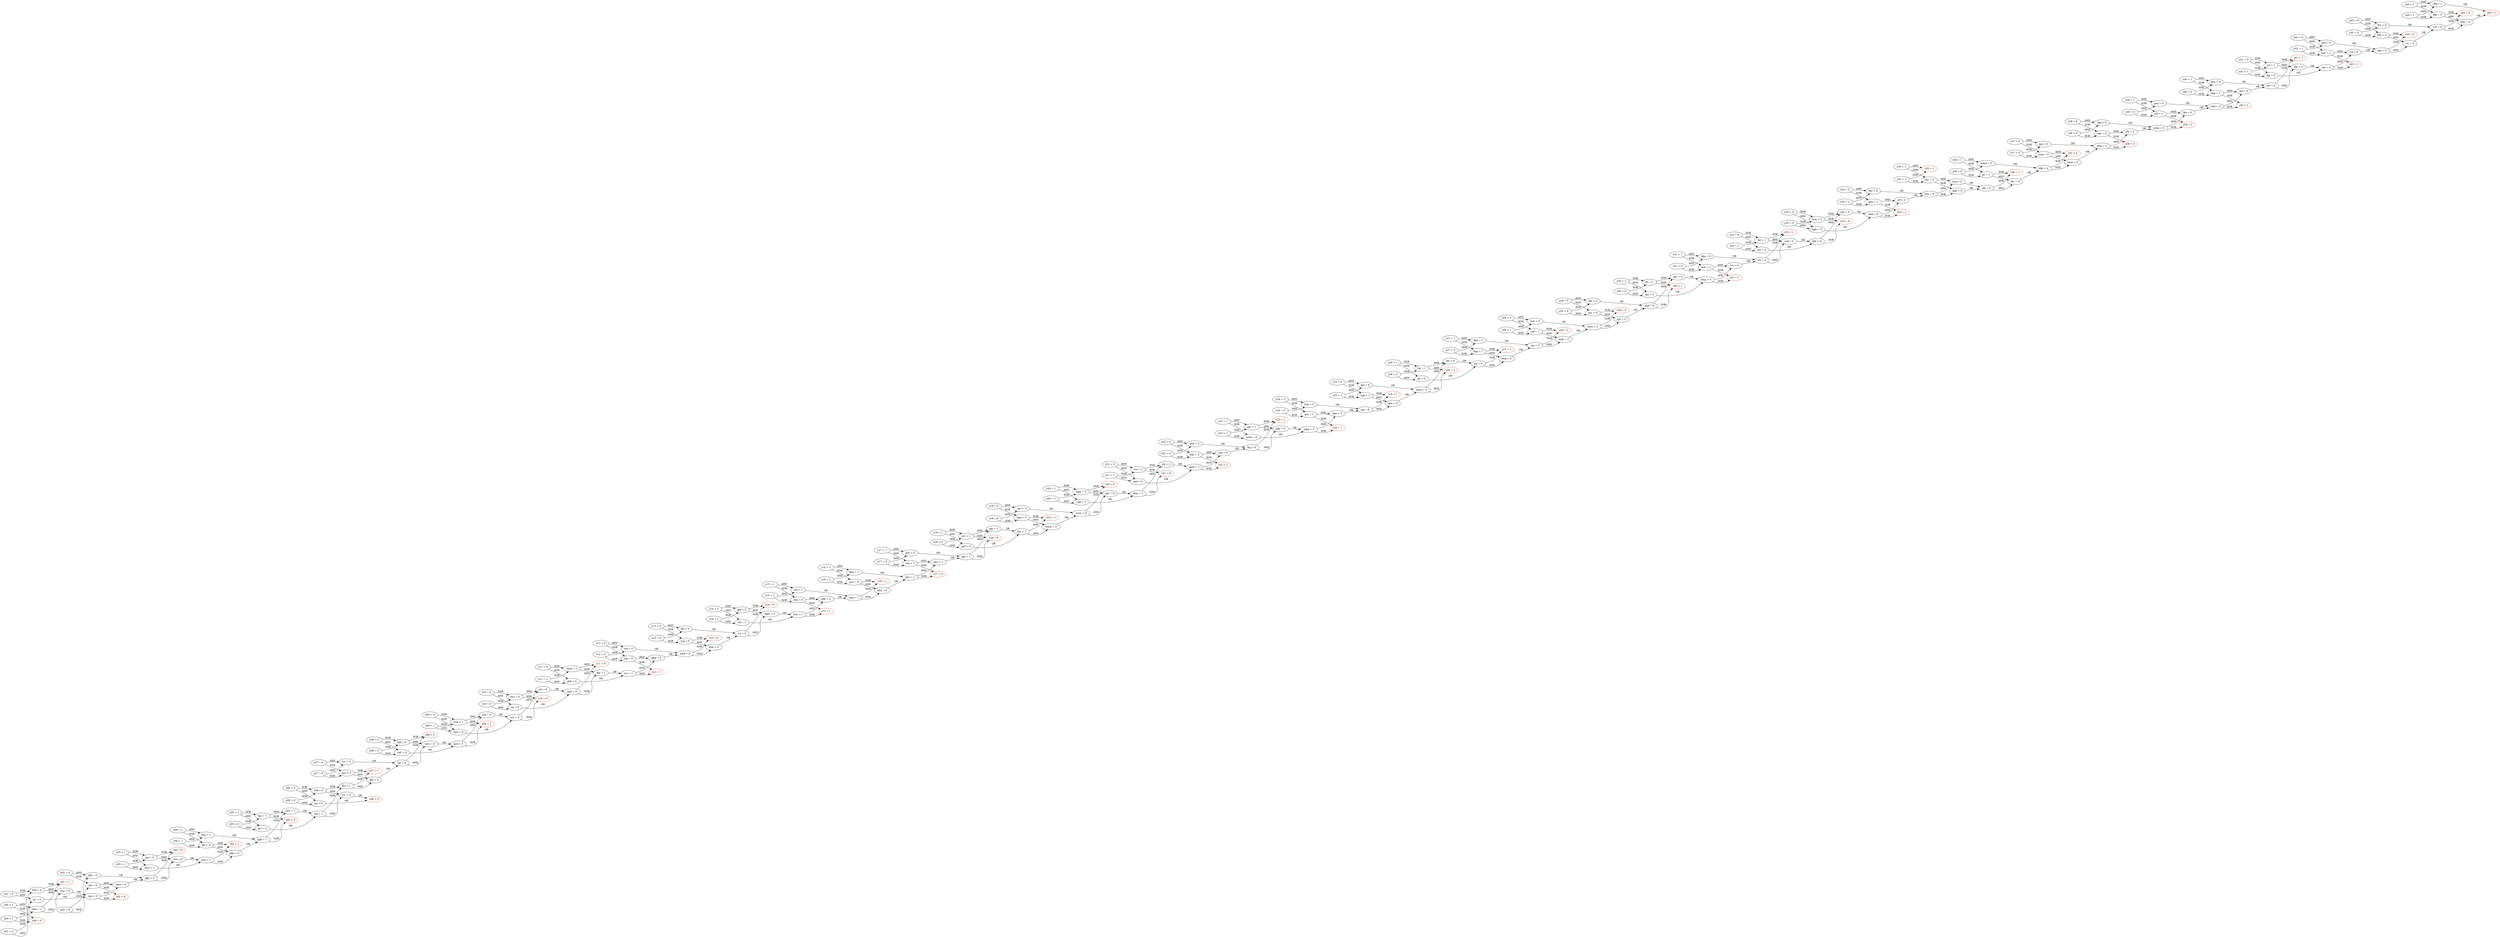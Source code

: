 digraph LogicCircuit {
  rankdir=LR;
  z03 [label="z03 = 0", color=red];
  z07 [label="z07 = 1", color=red];
  dgv [label="dgv = 0", color=black];
  wrp [label="wrp = 0", color=black];
  gnk [label="gnk = 0", color=black];
  rtq [label="rtq = 1", color=black];
  tsr [label="tsr = 0", color=black];
  z20 [label="z20 = 0", color=red];
  z23 [label="z23 = 1", color=red];
  mmd [label="mmd = 0", color=black];
  mbg [label="mbg = 0", color=black];
  cnw [label="cnw = 0", color=black];
  qrh [label="qrh = 1", color=black];
  z44 [label="z44 = 0", color=red];
  z41 [label="z41 = 1", color=red];
  z08 [label="z08 = 0", color=red];
  prq [label="prq = 0", color=black];
  vnb [label="vnb = 0", color=black];
  wgc [label="wgc = 1", color=black];
  vms [label="vms = 0", color=black];
  nrv [label="nrv = 1", color=black];
  pns [label="pns = 0", color=black];
  qpp [label="qpp = 0", color=black];
  hfd [label="hfd = 0", color=black];
  z25 [label="z25 = 1", color=red];
  rvj [label="rvj = 0", color=black];
  mtb [label="mtb = 0", color=black];
  jdd [label="jdd = 0", color=black];
  scp [label="scp = 1", color=black];
  z32 [label="z32 = 1", color=red];
  kjh [label="kjh = 1", color=black];
  z43 [label="z43 = 0", color=red];
  fpf [label="fpf = 0", color=black];
  wvp [label="wvp = 1", color=black];
  scq [label="scq = 0", color=black];
  pws [label="pws = 1", color=black];
  z37 [label="z37 = 0", color=red];
  pck [label="pck = 0", color=black];
  dhb [label="dhb = 0", color=black];
  pdp [label="pdp = 0", color=black];
  z05 [label="z05 = 0", color=red];
  tgc [label="tgc = 1", color=black];
  ghf [label="ghf = 0", color=black];
  rmm [label="rmm = 0", color=black];
  nmm [label="nmm = 1", color=black];
  qwd [label="qwd = 0", color=black];
  qkm [label="qkm = 0", color=black];
  rmd [label="rmd = 0", color=black];
  jrh [label="jrh = 0", color=black];
  cgn [label="cgn = 0", color=black];
  sdm [label="sdm = 0", color=black];
  rfb [label="rfb = 0", color=black];
  hsn [label="hsn = 0", color=black];
  z01 [label="z01 = 1", color=red];
  rdm [label="rdm = 1", color=black];
  bck [label="bck = 0", color=black];
  npc [label="npc = 0", color=black];
  gjb [label="gjb = 1", color=black];
  gnf [label="gnf = 0", color=black];
  cgr [label="cgr = 0", color=black];
  dtm [label="dtm = 1", color=black];
  qch [label="qch = 0", color=black];
  gwf [label="gwf = 0", color=black];
  z00 [label="z00 = 0", color=red];
  bvg [label="bvg = 0", color=black];
  hqk [label="hqk = 0", color=black];
  z29 [label="z29 = 0", color=red];
  jqs [label="jqs = 0", color=black];
  tpb [label="tpb = 0", color=black];
  z14 [label="z14 = 0", color=red];
  z16 [label="z16 = 1", color=red];
  z35 [label="z35 = 1", color=red];
  qjh [label="qjh = 0", color=black];
  z36 [label="z36 = 1", color=red];
  cfp [label="cfp = 0", color=black];
  jjs [label="jjs = 1", color=black];
  grc [label="grc = 0", color=black];
  z22 [label="z22 = 1", color=red];
  fhv [label="fhv = 0", color=black];
  jvt [label="jvt = 1", color=black];
  tbj [label="tbj = 1", color=black];
  ptv [label="ptv = 0", color=black];
  z38 [label="z38 = 0", color=red];
  mqt [label="mqt = 0", color=black];
  ftr [label="ftr = 1", color=black];
  ggt [label="ggt = 1", color=black];
  fjp [label="fjp = 0", color=black];
  z15 [label="z15 = 1", color=red];
  y32 [label="y32 = 0", color=black];
  fhc [label="fhc = 1", color=black];
  wvn [label="wvn = 0", color=black];
  y23 [label="y23 = 1", color=black];
  cjr [label="cjr = 0", color=black];
  hrf [label="hrf = 1", color=black];
  cff [label="cff = 0", color=black];
  y21 [label="y21 = 0", color=black];
  qhr [label="qhr = 0", color=black];
  rqt [label="rqt = 1", color=black];
  y19 [label="y19 = 0", color=black];
  sjd [label="sjd = 0", color=black];
  x02 [label="x02 = 0", color=black];
  krr [label="krr = 0", color=black];
  z28 [label="z28 = 1", color=red];
  rmf [label="rmf = 0", color=black];
  rnc [label="rnc = 0", color=black];
  crn [label="crn = 1", color=black];
  y20 [label="y20 = 1", color=black];
  y15 [label="y15 = 1", color=black];
  bmp [label="bmp = 0", color=black];
  cmv [label="cmv = 1", color=black];
  z04 [label="z04 = 1", color=red];
  bhv [label="bhv = 0", color=black];
  qfr [label="qfr = 0", color=black];
  y24 [label="y24 = 1", color=black];
  y17 [label="y17 = 1", color=black];
  y18 [label="y18 = 1", color=black];
  y16 [label="y16 = 1", color=black];
  z33 [label="z33 = 0", color=red];
  dsn [label="dsn = 0", color=black];
  y06 [label="y06 = 0", color=black];
  cdk [label="cdk = 1", color=black];
  z17 [label="z17 = 0", color=red];
  x26 [label="x26 = 1", color=black];
  y26 [label="y26 = 0", color=black];
  y00 [label="y00 = 1", color=black];
  z13 [label="z13 = 0", color=red];
  z30 [label="z30 = 1", color=red];
  kgm [label="kgm = 0", color=black];
  y25 [label="y25 = 0", color=black];
  ggp [label="ggp = 0", color=black];
  kwj [label="kwj = 0", color=black];
  z11 [label="z11 = 0", color=red];
  x04 [label="x04 = 1", color=black];
  rpn [label="rpn = 0", color=black];
  x40 [label="x40 = 1", color=black];
  x39 [label="x39 = 1", color=black];
  y03 [label="y03 = 1", color=black];
  tvs [label="tvs = 1", color=black];
  vjh [label="vjh = 0", color=black];
  x42 [label="x42 = 0", color=black];
  vgk [label="vgk = 1", color=black];
  y05 [label="y05 = 1", color=black];
  x36 [label="x36 = 1", color=black];
  y35 [label="y35 = 1", color=black];
  dbr [label="dbr = 0", color=black];
  x38 [label="x38 = 0", color=black];
  x37 [label="x37 = 0", color=black];
  y41 [label="y41 = 0", color=black];
  mwh [label="mwh = 0", color=black];
  y22 [label="y22 = 0", color=black];
  dtr [label="dtr = 0", color=black];
  y11 [label="y11 = 0", color=black];
  y02 [label="y02 = 0", color=black];
  ppm [label="ppm = 1", color=black];
  x03 [label="x03 = 1", color=black];
  wpp [label="wpp = 0", color=black];
  y31 [label="y31 = 1", color=black];
  ghk [label="ghk = 0", color=black];
  x11 [label="x11 = 1", color=black];
  x10 [label="x10 = 0", color=black];
  x21 [label="x21 = 1", color=black];
  x09 [label="x09 = 0", color=black];
  hmp [label="hmp = 0", color=black];
  vsv [label="vsv = 0", color=black];
  tmp [label="tmp = 1", color=black];
  x18 [label="x18 = 0", color=black];
  y01 [label="y01 = 0", color=black];
  y14 [label="y14 = 1", color=black];
  x43 [label="x43 = 0", color=black];
  vcd [label="vcd = 0", color=black];
  rgq [label="rgq = 0", color=black];
  x00 [label="x00 = 1", color=black];
  y09 [label="y09 = 1", color=black];
  x05 [label="x05 = 0", color=black];
  gdb [label="gdb = 1", color=black];
  x19 [label="x19 = 0", color=black];
  y13 [label="y13 = 0", color=black];
  wfs [label="wfs = 0", color=black];
  y40 [label="y40 = 0", color=black];
  z24 [label="z24 = 1", color=red];
  x13 [label="x13 = 0", color=black];
  vrf [label="vrf = 0", color=black];
  vvs [label="vvs = 0", color=black];
  gsd [label="gsd = 0", color=black];
  qnd [label="qnd = 0", color=black];
  x24 [label="x24 = 0", color=black];
  y27 [label="y27 = 1", color=black];
  x15 [label="x15 = 1", color=black];
  x34 [label="x34 = 0", color=black];
  y30 [label="y30 = 1", color=black];
  x30 [label="x30 = 0", color=black];
  hwc [label="hwc = 0", color=black];
  x29 [label="x29 = 0", color=black];
  kvq [label="kvq = 0", color=black];
  x06 [label="x06 = 0", color=black];
  fhf [label="fhf = 1", color=black];
  mbr [label="mbr = 1", color=black];
  x33 [label="x33 = 0", color=black];
  z09 [label="z09 = 1", color=red];
  x23 [label="x23 = 1", color=black];
  whw [label="whw = 0", color=black];
  y36 [label="y36 = 0", color=black];
  ctf [label="ctf = 1", color=black];
  x16 [label="x16 = 1", color=black];
  y07 [label="y07 = 0", color=black];
  z18 [label="z18 = 0", color=red];
  spr [label="spr = 0", color=black];
  jtr [label="jtr = 0", color=black];
  x27 [label="x27 = 0", color=black];
  x01 [label="x01 = 0", color=black];
  hkj [label="hkj = 0", color=black];
  z19 [label="z19 = 1", color=red];
  z27 [label="z27 = 1", color=red];
  x17 [label="x17 = 0", color=black];
  prg [label="prg = 0", color=black];
  x12 [label="x12 = 0", color=black];
  x22 [label="x22 = 0", color=black];
  y04 [label="y04 = 1", color=black];
  x32 [label="x32 = 1", color=black];
  dbk [label="dbk = 0", color=black];
  x14 [label="x14 = 1", color=black];
  x20 [label="x20 = 1", color=black];
  rgt [label="rgt = 0", color=black];
  z06 [label="z06 = 0", color=red];
  x07 [label="x07 = 0", color=black];
  x28 [label="x28 = 0", color=black];
  z12 [label="z12 = 1", color=red];
  x25 [label="x25 = 1", color=black];
  x31 [label="x31 = 0", color=black];
  x35 [label="x35 = 1", color=black];
  rpv [label="rpv = 1", color=black];
  y33 [label="y33 = 0", color=black];
  y42 [label="y42 = 1", color=black];
  y43 [label="y43 = 0", color=black];
  y12 [label="y12 = 0", color=black];
  y37 [label="y37 = 0", color=black];
  vkd [label="vkd = 0", color=black];
  y38 [label="y38 = 0", color=black];
  z10 [label="z10 = 0", color=red];
  y39 [label="y39 = 0", color=black];
  y44 [label="y44 = 1", color=black];
  ktm [label="ktm = 0", color=black];
  z26 [label="z26 = 1", color=red];
  nmv [label="nmv = 1", color=black];
  x44 [label="x44 = 1", color=black];
  cwj [label="cwj = 1", color=black];
  pvg [label="pvg = 1", color=black];
  tcd [label="tcd = 0", color=black];
  ftw [label="ftw = 0", color=black];
  rvd [label="rvd = 0", color=black];
  mph [label="mph = 0", color=black];
  rkj [label="rkj = 1", color=black];
  y34 [label="y34 = 1", color=black];
  bmn [label="bmn = 0", color=black];
  z21 [label="z21 = 0", color=red];
  ckv [label="ckv = 0", color=black];
  fkr [label="fkr = 0", color=black];
  qns [label="qns = 0", color=black];
  trb [label="trb = 0", color=black];
  kkq [label="kkq = 0", color=black];
  wbd [label="wbd = 0", color=black];
  dgm [label="dgm = 0", color=black];
  sfq [label="sfq = 0", color=black];
  kvn [label="kvn = 1", color=black];
  phq [label="phq = 0", color=black];
  btb [label="btb = 0", color=black];
  y08 [label="y08 = 0", color=black];
  kbq [label="kbq = 1", color=black];
  gvs [label="gvs = 1", color=black];
  sqv [label="sqv = 0", color=black];
  wmm [label="wmm = 0", color=black];
  mwn [label="mwn = 0", color=black];
  fsb [label="fsb = 0", color=black];
  y10 [label="y10 = 0", color=black];
  pvn [label="pvn = 0", color=black];
  y28 [label="y28 = 1", color=black];
  htt [label="htt = 0", color=black];
  dfp [label="dfp = 0", color=black];
  fsh [label="fsh = 0", color=black];
  dds [label="dds = 0", color=black];
  jkn [label="jkn = 0", color=black];
  shn [label="shn = 0", color=black];
  vgd [label="vgd = 1", color=black];
  rnj [label="rnj = 0", color=black];
  msm [label="msm = 0", color=black];
  mks [label="mks = 0", color=black];
  kgg [label="kgg = 1", color=black];
  z40 [label="z40 = 1", color=red];
  nkh [label="nkh = 0", color=black];
  ftg [label="ftg = 0", color=black];
  z45 [label="z45 = 1", color=red];
  dnq [label="dnq = 0", color=black];
  sjq [label="sjq = 0", color=black];
  z42 [label="z42 = 1", color=red];
  bcb [label="bcb = 1", color=black];
  jnt [label="jnt = 0", color=black];
  dgb [label="dgb = 0", color=black];
  qhj [label="qhj = 1", color=black];
  z31 [label="z31 = 1", color=red];
  hgv [label="hgv = 1", color=black];
  mwg [label="mwg = 0", color=black];
  x08 [label="x08 = 0", color=black];
  z39 [label="z39 = 1", color=red];
  y29 [label="y29 = 0", color=black];
  bwq [label="bwq = 0", color=black];
  cvj [label="cvj = 0", color=black];
  hkg [label="hkg = 1", color=black];
  z02 [label="z02 = 0", color=red];
  jrg [label="jrg = 0", color=black];
  x41 [label="x41 = 1", color=black];
  z34 [label="z34 = 1", color=red];
  kfb [label="kfb = 0", color=black];
  y44 -> dfp [label="XOR"];
  x44 -> dfp [label="XOR"];
  shn -> pvg [label="OR"];
  nmv -> pvg [label="OR"];
  hgv -> vrf [label="AND"];
  ckv -> vrf [label="AND"];
  rpn -> bmn [label="AND"];
  vjh -> bmn [label="AND"];
  fkr -> ggp [label="AND"];
  pvg -> ggp [label="AND"];
  fhf -> vcd [label="AND"];
  trb -> vcd [label="AND"];
  kkq -> trb [label="OR"];
  vvs -> trb [label="OR"];
  dgm -> kvn [label="OR"];
  ctf -> kvn [label="OR"];
  phq -> gvs [label="OR"];
  kbq -> gvs [label="OR"];
  sqv -> mwn [label="OR"];
  wmm -> mwn [label="OR"];
  y08 -> rmf [label="AND"];
  x08 -> rmf [label="AND"];
  ktm -> htt [label="OR"];
  fsb -> htt [label="OR"];
  x14 -> ctf [label="AND"];
  y14 -> ctf [label="AND"];
  y20 -> kgm [label="XOR"];
  x20 -> kgm [label="XOR"];
  vcd -> btb [label="OR"];
  fsh -> btb [label="OR"];
  x22 -> dds [label="XOR"];
  y22 -> dds [label="XOR"];
  y17 -> cwj [label="XOR"];
  x17 -> cwj [label="XOR"];
  y34 -> mbr [label="XOR"];
  x34 -> mbr [label="XOR"];
  y20 -> vgd [label="AND"];
  x20 -> vgd [label="AND"];
  mks -> z45 [label="OR"];
  cdk -> z45 [label="OR"];
  x33 -> dgb [label="AND"];
  y33 -> dgb [label="AND"];
  ckv -> z42 [label="XOR"];
  hgv -> z42 [label="XOR"];
  bmp -> z31 [label="XOR"];
  bcb -> z31 [label="XOR"];
  mwg -> z39 [label="XOR"];
  hrf -> z39 [label="XOR"];
  y33 -> kvq [label="XOR"];
  x33 -> kvq [label="XOR"];
  cvj -> rvd [label="OR"];
  ftw -> rvd [label="OR"];
  hrf -> jkn [label="AND"];
  mwg -> jkn [label="AND"];
  y32 -> fhf [label="XOR"];
  x32 -> fhf [label="XOR"];
  rkj -> ppm [label="OR"];
  gsd -> ppm [label="OR"];
  y40 -> hkg [label="XOR"];
  x40 -> hkg [label="XOR"];
  vjh -> z02 [label="XOR"];
  rpn -> z02 [label="XOR"];
  kgg -> bwq [label="AND"];
  jrg -> bwq [label="AND"];
  y22 -> qnd [label="AND"];
  x22 -> qnd [label="AND"];
  dnq -> z19 [label="XOR"];
  rpv -> z19 [label="XOR"];
  ghk -> crn [label="OR"];
  qhj -> crn [label="OR"];
  cwj -> z17 [label="XOR"];
  gvs -> z17 [label="XOR"];
  x35 -> bhv [label="XOR"];
  y35 -> bhv [label="XOR"];
  y39 -> hrf [label="XOR"];
  x39 -> hrf [label="XOR"];
  mbr -> z34 [label="XOR"];
  wbd -> z34 [label="XOR"];
  kfb -> cvj [label="AND"];
  nkh -> cvj [label="AND"];
  pvn -> phq [label="AND"];
  tmp -> phq [label="AND"];
  kvn -> z15 [label="XOR"];
  prg -> z15 [label="XOR"];
  dtr -> jrg [label="OR"];
  jtr -> jrg [label="OR"];
  vsv -> z06 [label="OR"];
  jnt -> z06 [label="OR"];
  hkj -> ckv [label="OR"];
  fjp -> ckv [label="OR"];
  y23 -> ggt [label="AND"];
  x23 -> ggt [label="AND"];
  dfp -> mks [label="AND"];
  rvd -> mks [label="AND"];
  ftr -> z30 [label="XOR"];
  mqt -> z30 [label="XOR"];
  y05 -> ptv [label="AND"];
  x05 -> ptv [label="AND"];
  y26 -> tbj [label="XOR"];
  x26 -> tbj [label="XOR"];
  y34 -> fhv [label="AND"];
  x34 -> fhv [label="AND"];
  x28 -> rqt [label="XOR"];
  y28 -> rqt [label="XOR"];
  ppm -> z22 [label="XOR"];
  dds -> z22 [label="XOR"];
  whw -> spr [label="AND"];
  grc -> spr [label="AND"];
  jjs -> z36 [label="XOR"];
  cfp -> z36 [label="XOR"];
  x19 -> dnq [label="XOR"];
  y19 -> dnq [label="XOR"];
  qjh -> msm [label="OR"];
  qns -> msm [label="OR"];
  tmp -> z16 [label="XOR"];
  pvn -> z16 [label="XOR"];
  x08 -> tpb [label="XOR"];
  y08 -> tpb [label="XOR"];
  fkr -> z04 [label="XOR"];
  pvg -> z04 [label="XOR"];
  tpb -> wvn [label="AND"];
  rgt -> wvn [label="AND"];
  x21 -> tvs [label="XOR"];
  y21 -> tvs [label="XOR"];
  x03 -> jqs [label="XOR"];
  y03 -> jqs [label="XOR"];
  x02 -> vjh [label="XOR"];
  y02 -> vjh [label="XOR"];
  x25 -> vgk [label="XOR"];
  y25 -> vgk [label="XOR"];
  hqk -> cfp [label="OR"];
  bvg -> cfp [label="OR"];
  x42 -> gwf [label="AND"];
  y42 -> gwf [label="AND"];
  x30 -> ftr [label="XOR"];
  y30 -> ftr [label="XOR"];
  jrg -> z27 [label="XOR"];
  kgg -> z27 [label="XOR"];
  x17 -> qch [label="AND"];
  y17 -> qch [label="AND"];
  tvs -> rkj [label="AND"];
  dtm -> rkj [label="AND"];
  rqt -> z28 [label="XOR"];
  cgr -> z28 [label="XOR"];
  y41 -> jvt [label="XOR"];
  x41 -> jvt [label="XOR"];
  y12 -> sfq [label="XOR"];
  x12 -> sfq [label="XOR"];
  gnf -> rpv [label="OR"];
  gjb -> rpv [label="OR"];
  y29 -> grc [label="XOR"];
  x29 -> grc [label="XOR"];
  bck -> z01 [label="XOR"];
  rdm -> z01 [label="XOR"];
  y26 -> jtr [label="AND"];
  x26 -> jtr [label="AND"];
  x15 -> prg [label="XOR"];
  y15 -> prg [label="XOR"];
  hwc -> rnc [label="OR"];
  hsn -> rnc [label="OR"];
  y36 -> jjs [label="XOR"];
  x36 -> jjs [label="XOR"];
  rgq -> mwg [label="OR"];
  rfb -> mwg [label="OR"];
  y27 -> kgg [label="XOR"];
  x27 -> kgg [label="XOR"];
  sdm -> z38 [label="XOR"];
  wfs -> z38 [label="XOR"];
  dgb -> wbd [label="OR"];
  cgn -> wbd [label="OR"];
  jrh -> rmd [label="OR"];
  rnj -> rmd [label="OR"];
  tcd -> qwd [label="OR"];
  qkm -> qwd [label="OR"];
  x37 -> hmp [label="XOR"];
  y37 -> hmp [label="XOR"];
  rmd -> z11 [label="AND"];
  nmm -> z11 [label="AND"];
  cjr -> rpn [label="OR"];
  dsn -> rpn [label="OR"];
  x09 -> hwc [label="AND"];
  y09 -> hwc [label="AND"];
  y14 -> ghf [label="XOR"];
  x14 -> ghf [label="XOR"];
  htt -> hkj [label="AND"];
  jvt -> hkj [label="AND"];
  x00 -> z00 [label="XOR"];
  y00 -> z00 [label="XOR"];
  gdb -> z05 [label="XOR"];
  tgc -> z05 [label="XOR"];
  dhb -> z37 [label="XOR"];
  hmp -> z37 [label="XOR"];
  gdb -> pws [label="AND"];
  tgc -> pws [label="AND"];
  qwd -> z13 [label="XOR"];
  scq -> z13 [label="XOR"];
  sfq -> qkm [label="AND"];
  crn -> qkm [label="AND"];
  y21 -> gsd [label="AND"];
  x21 -> gsd [label="AND"];
  wvp -> hsn [label="AND"];
  pck -> hsn [label="AND"];
  x06 -> jnt [label="AND"];
  y06 -> jnt [label="AND"];
  btb -> z33 [label="XOR"];
  kvq -> z33 [label="XOR"];
  x31 -> bcb [label="XOR"];
  y31 -> bcb [label="XOR"];
  y13 -> fpf [label="AND"];
  x13 -> fpf [label="AND"];
  kgm -> qfr [label="AND"];
  mwn -> qfr [label="AND"];
  cff -> kwj [label="OR"];
  fhv -> kwj [label="OR"];
  cmv -> kjh [label="OR"];
  qch -> kjh [label="OR"];
  y41 -> fjp [label="AND"];
  x41 -> fjp [label="AND"];
  rdm -> dsn [label="AND"];
  bck -> dsn [label="AND"];
  rmm -> sdm [label="OR"];
  npc -> sdm [label="OR"];
  y03 -> nmv [label="AND"];
  x03 -> nmv [label="AND"];
  fhf -> z32 [label="XOR"];
  trb -> z32 [label="XOR"];
  y40 -> ktm [label="AND"];
  x40 -> ktm [label="AND"];
  x11 -> ghk [label="AND"];
  y11 -> ghk [label="AND"];
  jdd -> mqt [label="OR"];
  spr -> mqt [label="OR"];
  dtm -> z21 [label="XOR"];
  tvs -> z21 [label="XOR"];
  msm -> z26 [label="XOR"];
  tbj -> z26 [label="XOR"];
  hkg -> fsb [label="AND"];
  mtb -> fsb [label="AND"];
  wpp -> rvj [label="OR"];
  fpf -> rvj [label="OR"];
  vgk -> z25 [label="XOR"];
  sjq -> z25 [label="XOR"];
  x01 -> bck [label="XOR"];
  y01 -> bck [label="XOR"];
  nkh -> z43 [label="XOR"];
  kfb -> z43 [label="XOR"];
  hfd -> qpp [label="OR"];
  bmn -> qpp [label="OR"];
  x16 -> pvn [label="XOR"];
  y16 -> pvn [label="XOR"];
  x01 -> cjr [label="AND"];
  y01 -> cjr [label="AND"];
  scp -> vsv [label="AND"];
  vkd -> vsv [label="AND"];
  pns -> dbr [label="AND"];
  fhc -> dbr [label="AND"];
  msm -> dtr [label="AND"];
  tbj -> dtr [label="AND"];
  nrv -> gjb [label="AND"];
  kjh -> gjb [label="AND"];
  ggt -> pdp [label="AND"];
  ftg -> pdp [label="AND"];
  y38 -> rgq [label="AND"];
  x38 -> rgq [label="AND"];
  rnc -> z10 [label="XOR"];
  vms -> z10 [label="XOR"];
  y44 -> cdk [label="AND"];
  x44 -> cdk [label="AND"];
  y10 -> rnj [label="AND"];
  x10 -> rnj [label="AND"];
  ggp -> gdb [label="OR"];
  wgc -> gdb [label="OR"];
  vnb -> ftg [label="OR"];
  qnd -> ftg [label="OR"];
  y37 -> npc [label="AND"];
  x37 -> npc [label="AND"];
  dds -> vnb [label="AND"];
  ppm -> vnb [label="AND"];
  cfp -> krr [label="AND"];
  jjs -> krr [label="AND"];
  y32 -> fsh [label="AND"];
  x32 -> fsh [label="AND"];
  mqt -> qhr [label="AND"];
  ftr -> qhr [label="AND"];
  y23 -> mwh [label="XOR"];
  x23 -> mwh [label="XOR"];
  y18 -> nrv [label="XOR"];
  x18 -> nrv [label="XOR"];
  sjq -> qns [label="AND"];
  vgk -> qns [label="AND"];
  y19 -> sqv [label="AND"];
  x19 -> sqv [label="AND"];
  gwf -> nkh [label="OR"];
  vrf -> nkh [label="OR"];
  x39 -> prq [label="AND"];
  y39 -> prq [label="AND"];
  y09 -> wvp [label="XOR"];
  x09 -> wvp [label="XOR"];
  mtb -> z40 [label="XOR"];
  hkg -> z40 [label="XOR"];
  rmd -> qhj [label="XOR"];
  nmm -> qhj [label="XOR"];
  x06 -> vkd [label="XOR"];
  y06 -> vkd [label="XOR"];
  gvs -> cmv [label="AND"];
  cwj -> cmv [label="AND"];
  nrv -> z18 [label="XOR"];
  kjh -> z18 [label="XOR"];
  y29 -> jdd [label="AND"];
  x29 -> jdd [label="AND"];
  rgt -> z08 [label="XOR"];
  tpb -> z08 [label="XOR"];
  qpp -> shn [label="AND"];
  jqs -> shn [label="AND"];
  htt -> z41 [label="XOR"];
  jvt -> z41 [label="XOR"];
  dfp -> z44 [label="XOR"];
  rvd -> z44 [label="XOR"];
  y43 -> ftw [label="AND"];
  x43 -> ftw [label="AND"];
  y30 -> sjd [label="AND"];
  x30 -> sjd [label="AND"];
  qrh -> z24 [label="XOR"];
  mbg -> z24 [label="XOR"];
  pck -> z09 [label="XOR"];
  wvp -> z09 [label="XOR"];
  grc -> z29 [label="XOR"];
  whw -> z29 [label="XOR"];
  x27 -> dbk [label="AND"];
  y27 -> dbk [label="AND"];
  mmd -> dhb [label="OR"];
  krr -> dhb [label="OR"];
  sfq -> z12 [label="XOR"];
  crn -> z12 [label="XOR"];
  y04 -> wgc [label="AND"];
  x04 -> wgc [label="AND"];
  y38 -> wfs [label="XOR"];
  x38 -> wfs [label="XOR"];
  y04 -> fkr [label="XOR"];
  x04 -> fkr [label="XOR"];
  sjd -> bmp [label="OR"];
  qhr -> bmp [label="OR"];
  ggt -> z23 [label="XOR"];
  ftg -> z23 [label="XOR"];
  x05 -> tgc [label="XOR"];
  y05 -> tgc [label="XOR"];
  y02 -> hfd [label="AND"];
  x02 -> hfd [label="AND"];
  mwn -> z20 [label="XOR"];
  kgm -> z20 [label="XOR"];
  dbr -> rgt [label="OR"];
  tsr -> rgt [label="OR"];
  x07 -> pns [label="XOR"];
  y07 -> pns [label="XOR"];
  qfr -> dtm [label="OR"];
  vgd -> dtm [label="OR"];
  y18 -> gnf [label="AND"];
  x18 -> gnf [label="AND"];
  x15 -> rtq [label="AND"];
  y15 -> rtq [label="AND"];
  dnq -> wmm [label="AND"];
  rpv -> wmm [label="AND"];
  gnk -> tmp [label="OR"];
  rtq -> tmp [label="OR"];
  y35 -> z35 [label="AND"];
  x35 -> z35 [label="AND"];
  x07 -> tsr [label="AND"];
  y07 -> tsr [label="AND"];
  rvj -> dgm [label="AND"];
  ghf -> dgm [label="AND"];
  x25 -> qjh [label="AND"];
  y25 -> qjh [label="AND"];
  kvq -> cgn [label="AND"];
  btb -> cgn [label="AND"];
  kwj -> hqk [label="XOR"];
  bhv -> hqk [label="XOR"];
  jkn -> mtb [label="OR"];
  prq -> mtb [label="OR"];
  qwd -> wpp [label="AND"];
  scq -> wpp [label="AND"];
  y24 -> qrh [label="XOR"];
  x24 -> qrh [label="XOR"];
  prg -> gnk [label="AND"];
  kvn -> gnk [label="AND"];
  y28 -> cnw [label="AND"];
  x28 -> cnw [label="AND"];
  x13 -> scq [label="XOR"];
  y13 -> scq [label="XOR"];
  wrp -> sjq [label="OR"];
  dgv -> sjq [label="OR"];
  vkd -> fhc [label="XOR"];
  scp -> fhc [label="XOR"];
  mwh -> mbg [label="OR"];
  pdp -> mbg [label="OR"];
  y00 -> rdm [label="AND"];
  x00 -> rdm [label="AND"];
  ghf -> z14 [label="XOR"];
  rvj -> z14 [label="XOR"];
  y11 -> nmm [label="XOR"];
  x11 -> nmm [label="XOR"];
  bhv -> bvg [label="AND"];
  kwj -> bvg [label="AND"];
  dbk -> cgr [label="OR"];
  bwq -> cgr [label="OR"];
  bmp -> vvs [label="AND"];
  bcb -> vvs [label="AND"];
  fhc -> z07 [label="XOR"];
  pns -> z07 [label="XOR"];
  y10 -> vms [label="XOR"];
  x10 -> vms [label="XOR"];
  y16 -> kbq [label="AND"];
  x16 -> kbq [label="AND"];
  y42 -> hgv [label="XOR"];
  x42 -> hgv [label="XOR"];
  rnc -> jrh [label="AND"];
  vms -> jrh [label="AND"];
  x36 -> mmd [label="AND"];
  y36 -> mmd [label="AND"];
  wfs -> rfb [label="AND"];
  sdm -> rfb [label="AND"];
  x43 -> kfb [label="XOR"];
  y43 -> kfb [label="XOR"];
  rqt -> mph [label="AND"];
  cgr -> mph [label="AND"];
  y31 -> kkq [label="AND"];
  x31 -> kkq [label="AND"];
  x12 -> tcd [label="AND"];
  y12 -> tcd [label="AND"];
  x24 -> wrp [label="AND"];
  y24 -> wrp [label="AND"];
  ptv -> scp [label="OR"];
  pws -> scp [label="OR"];
  mbg -> dgv [label="AND"];
  qrh -> dgv [label="AND"];
  hmp -> rmm [label="AND"];
  dhb -> rmm [label="AND"];
  wvn -> pck [label="OR"];
  rmf -> pck [label="OR"];
  cnw -> whw [label="OR"];
  mph -> whw [label="OR"];
  wbd -> cff [label="AND"];
  mbr -> cff [label="AND"];
  jqs -> z03 [label="XOR"];
  qpp -> z03 [label="XOR"];
}

